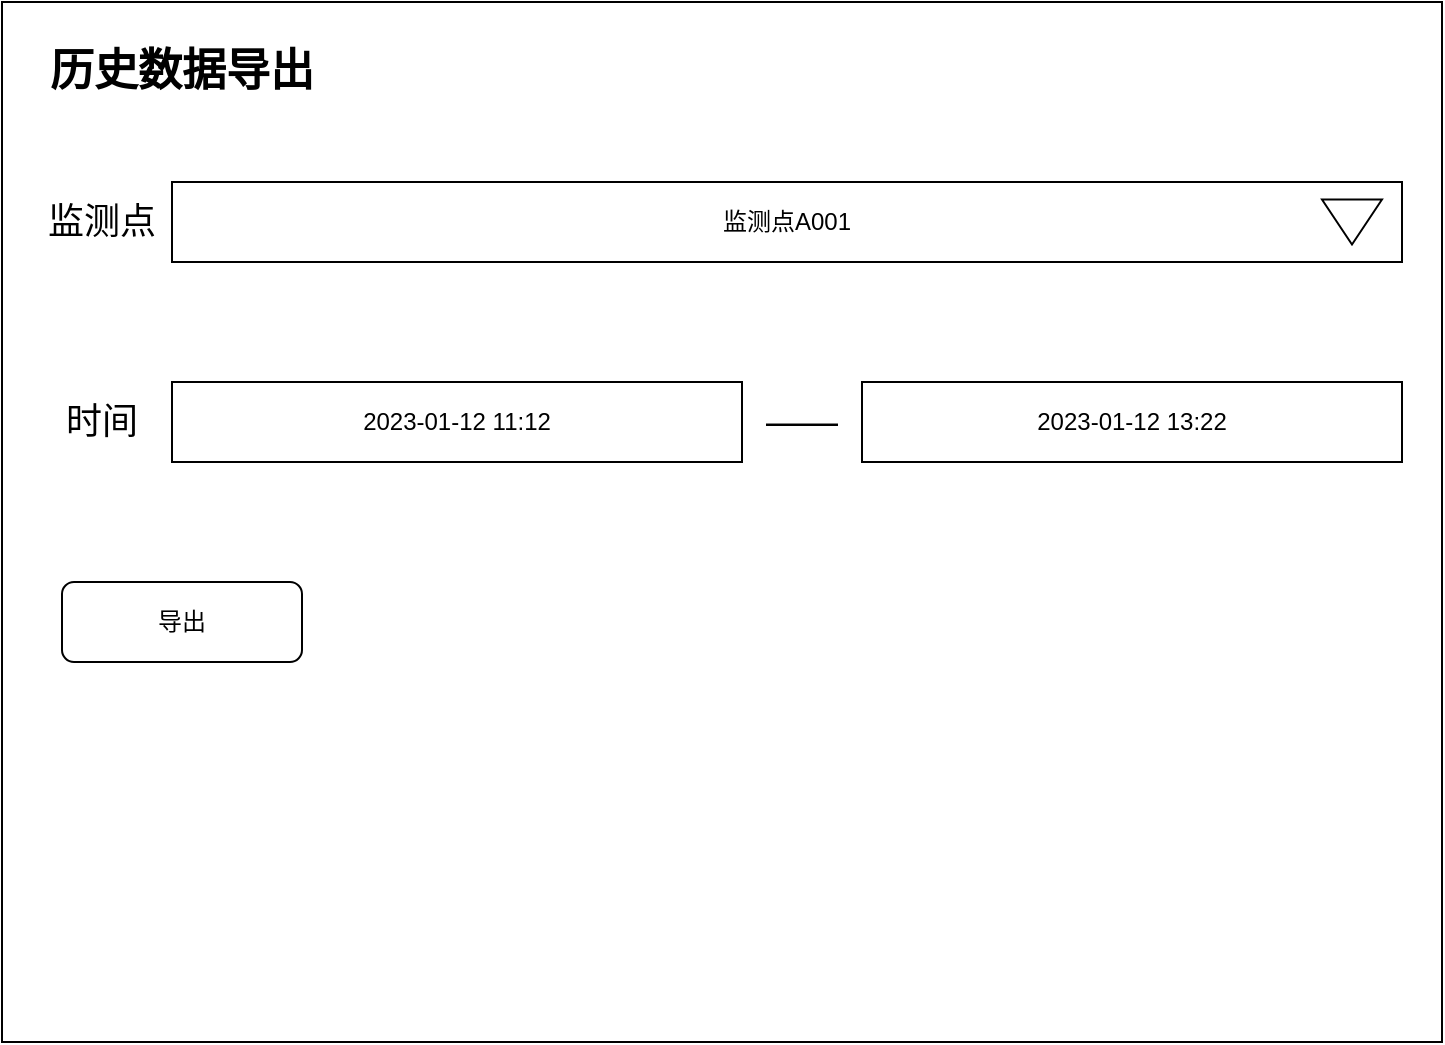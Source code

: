 <mxfile version="21.0.2" type="github">
  <diagram name="第 1 页" id="KPaHdyQvASOpEPyDmzPb">
    <mxGraphModel dx="1434" dy="796" grid="1" gridSize="10" guides="1" tooltips="1" connect="1" arrows="1" fold="1" page="1" pageScale="1" pageWidth="827" pageHeight="1169" math="0" shadow="0">
      <root>
        <mxCell id="0" />
        <mxCell id="1" parent="0" />
        <mxCell id="-34FdK1UEqagUUGcjElj-2" value="" style="rounded=0;whiteSpace=wrap;html=1;" vertex="1" parent="1">
          <mxGeometry x="40" y="80" width="720" height="520" as="geometry" />
        </mxCell>
        <mxCell id="-34FdK1UEqagUUGcjElj-3" value="监测点A001" style="rounded=0;whiteSpace=wrap;html=1;" vertex="1" parent="1">
          <mxGeometry x="125" y="170" width="615" height="40" as="geometry" />
        </mxCell>
        <mxCell id="-34FdK1UEqagUUGcjElj-4" value="监测点" style="text;strokeColor=none;align=center;fillColor=none;html=1;verticalAlign=middle;whiteSpace=wrap;rounded=0;fontSize=18;" vertex="1" parent="1">
          <mxGeometry x="60" y="175" width="60" height="30" as="geometry" />
        </mxCell>
        <mxCell id="-34FdK1UEqagUUGcjElj-5" value="2023-01-12 11:12" style="rounded=0;whiteSpace=wrap;html=1;" vertex="1" parent="1">
          <mxGeometry x="125" y="270" width="285" height="40" as="geometry" />
        </mxCell>
        <mxCell id="-34FdK1UEqagUUGcjElj-6" value="时间" style="text;strokeColor=none;align=center;fillColor=none;html=1;verticalAlign=middle;whiteSpace=wrap;rounded=0;fontSize=18;" vertex="1" parent="1">
          <mxGeometry x="60" y="275" width="60" height="30" as="geometry" />
        </mxCell>
        <mxCell id="-34FdK1UEqagUUGcjElj-7" value="2023-01-12 13:22" style="rounded=0;whiteSpace=wrap;html=1;" vertex="1" parent="1">
          <mxGeometry x="470" y="270" width="270" height="40" as="geometry" />
        </mxCell>
        <mxCell id="-34FdK1UEqagUUGcjElj-11" value="——" style="text;strokeColor=none;align=center;fillColor=none;html=1;verticalAlign=middle;whiteSpace=wrap;rounded=0;fontSize=18;" vertex="1" parent="1">
          <mxGeometry x="410" y="275" width="60" height="30" as="geometry" />
        </mxCell>
        <mxCell id="-34FdK1UEqagUUGcjElj-12" value="" style="triangle;whiteSpace=wrap;html=1;direction=south;" vertex="1" parent="1">
          <mxGeometry x="700" y="178.75" width="30" height="22.5" as="geometry" />
        </mxCell>
        <mxCell id="-34FdK1UEqagUUGcjElj-13" value="历史数据导出" style="text;strokeColor=none;align=center;fillColor=none;html=1;verticalAlign=middle;whiteSpace=wrap;rounded=0;fontSize=22;fontStyle=1" vertex="1" parent="1">
          <mxGeometry x="60" y="100" width="140" height="30" as="geometry" />
        </mxCell>
        <mxCell id="-34FdK1UEqagUUGcjElj-15" value="导出" style="rounded=1;whiteSpace=wrap;html=1;" vertex="1" parent="1">
          <mxGeometry x="70" y="370" width="120" height="40" as="geometry" />
        </mxCell>
      </root>
    </mxGraphModel>
  </diagram>
</mxfile>
